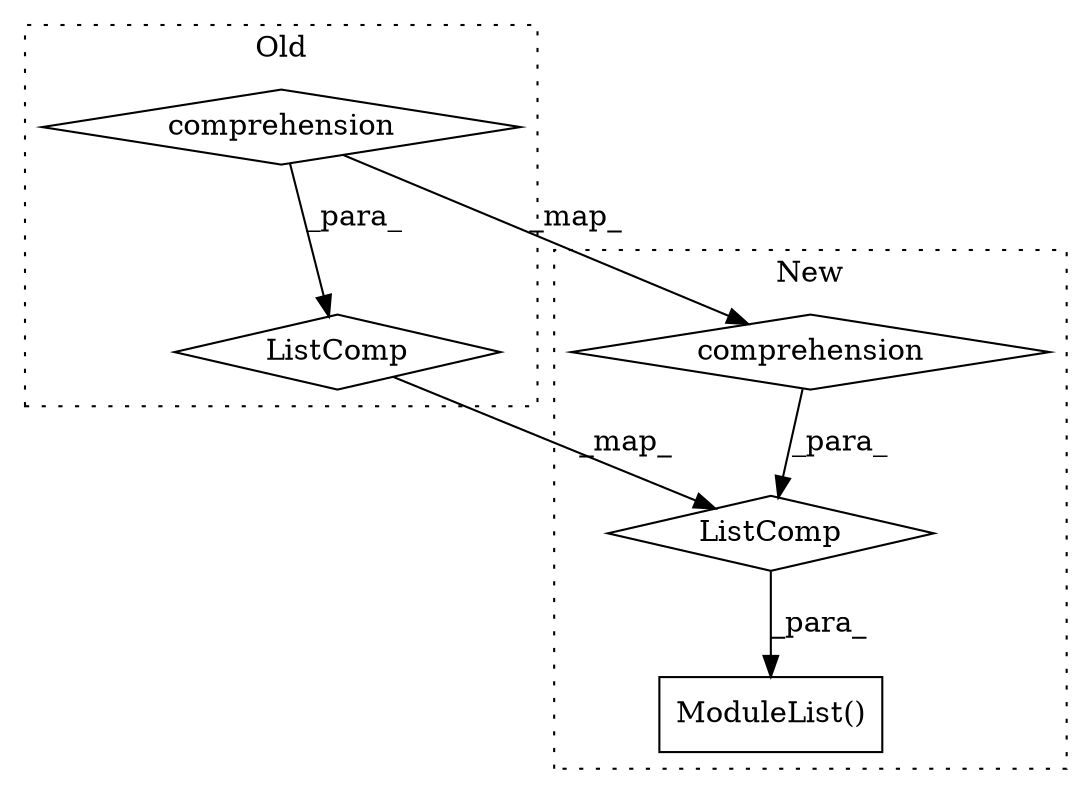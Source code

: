 digraph G {
subgraph cluster0 {
1 [label="ListComp" a="106" s="5322" l="90" shape="diamond"];
3 [label="comprehension" a="45" s="5384" l="3" shape="diamond"];
label = "Old";
style="dotted";
}
subgraph cluster1 {
2 [label="ListComp" a="106" s="5434" l="90" shape="diamond"];
4 [label="comprehension" a="45" s="5496" l="3" shape="diamond"];
5 [label="ModuleList()" a="75" s="5420,5524" l="14,1" shape="box"];
label = "New";
style="dotted";
}
1 -> 2 [label="_map_"];
2 -> 5 [label="_para_"];
3 -> 1 [label="_para_"];
3 -> 4 [label="_map_"];
4 -> 2 [label="_para_"];
}